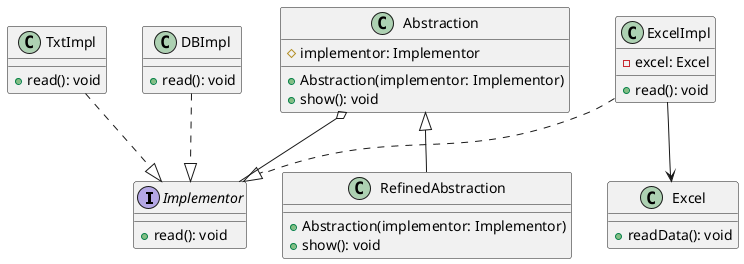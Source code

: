 @startuml

interface Implementor{
    +read(): void
}
class Abstraction{
    #implementor: Implementor
    +Abstraction(implementor: Implementor)
    +show(): void
}
class TxtImpl{
    +read(): void
}
class DBImpl{
    +read(): void
}
class ExcelImpl{
    -excel: Excel
    +read(): void
}
class Excel{
    +readData(): void
}
class RefinedAbstraction{
    +Abstraction(implementor: Implementor)
    +show(): void
}
Abstraction <|-- RefinedAbstraction
Abstraction o-- Implementor
TxtImpl ..|> Implementor
ExcelImpl ..|> Implementor
DBImpl ..|> Implementor
ExcelImpl --> Excel
@enduml